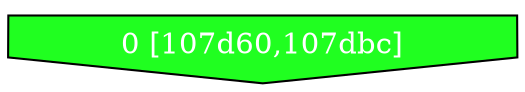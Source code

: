 diGraph libnss3{
	libnss3_0  [style=filled fillcolor="#20FF20" fontcolor="#ffffff" shape=invhouse label="0 [107d60,107dbc]"]


}